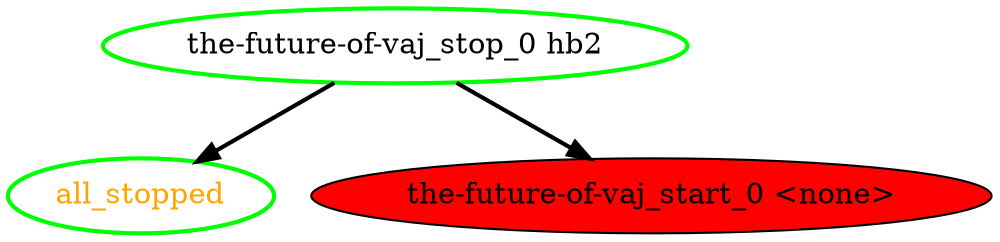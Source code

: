  digraph "g" {
"all_stopped" [ style=bold color="green" fontcolor="orange"  ]
"the-future-of-vaj_start_0 <none>" [ style=filled color="black" fontcolor="black"  fillcolor=red]
"the-future-of-vaj_stop_0 hb2" -> "all_stopped" [ style = bold]
"the-future-of-vaj_stop_0 hb2" -> "the-future-of-vaj_start_0 <none>" [ style = bold]
"the-future-of-vaj_stop_0 hb2" [ style=bold color="green" fontcolor="black"  ]
}
